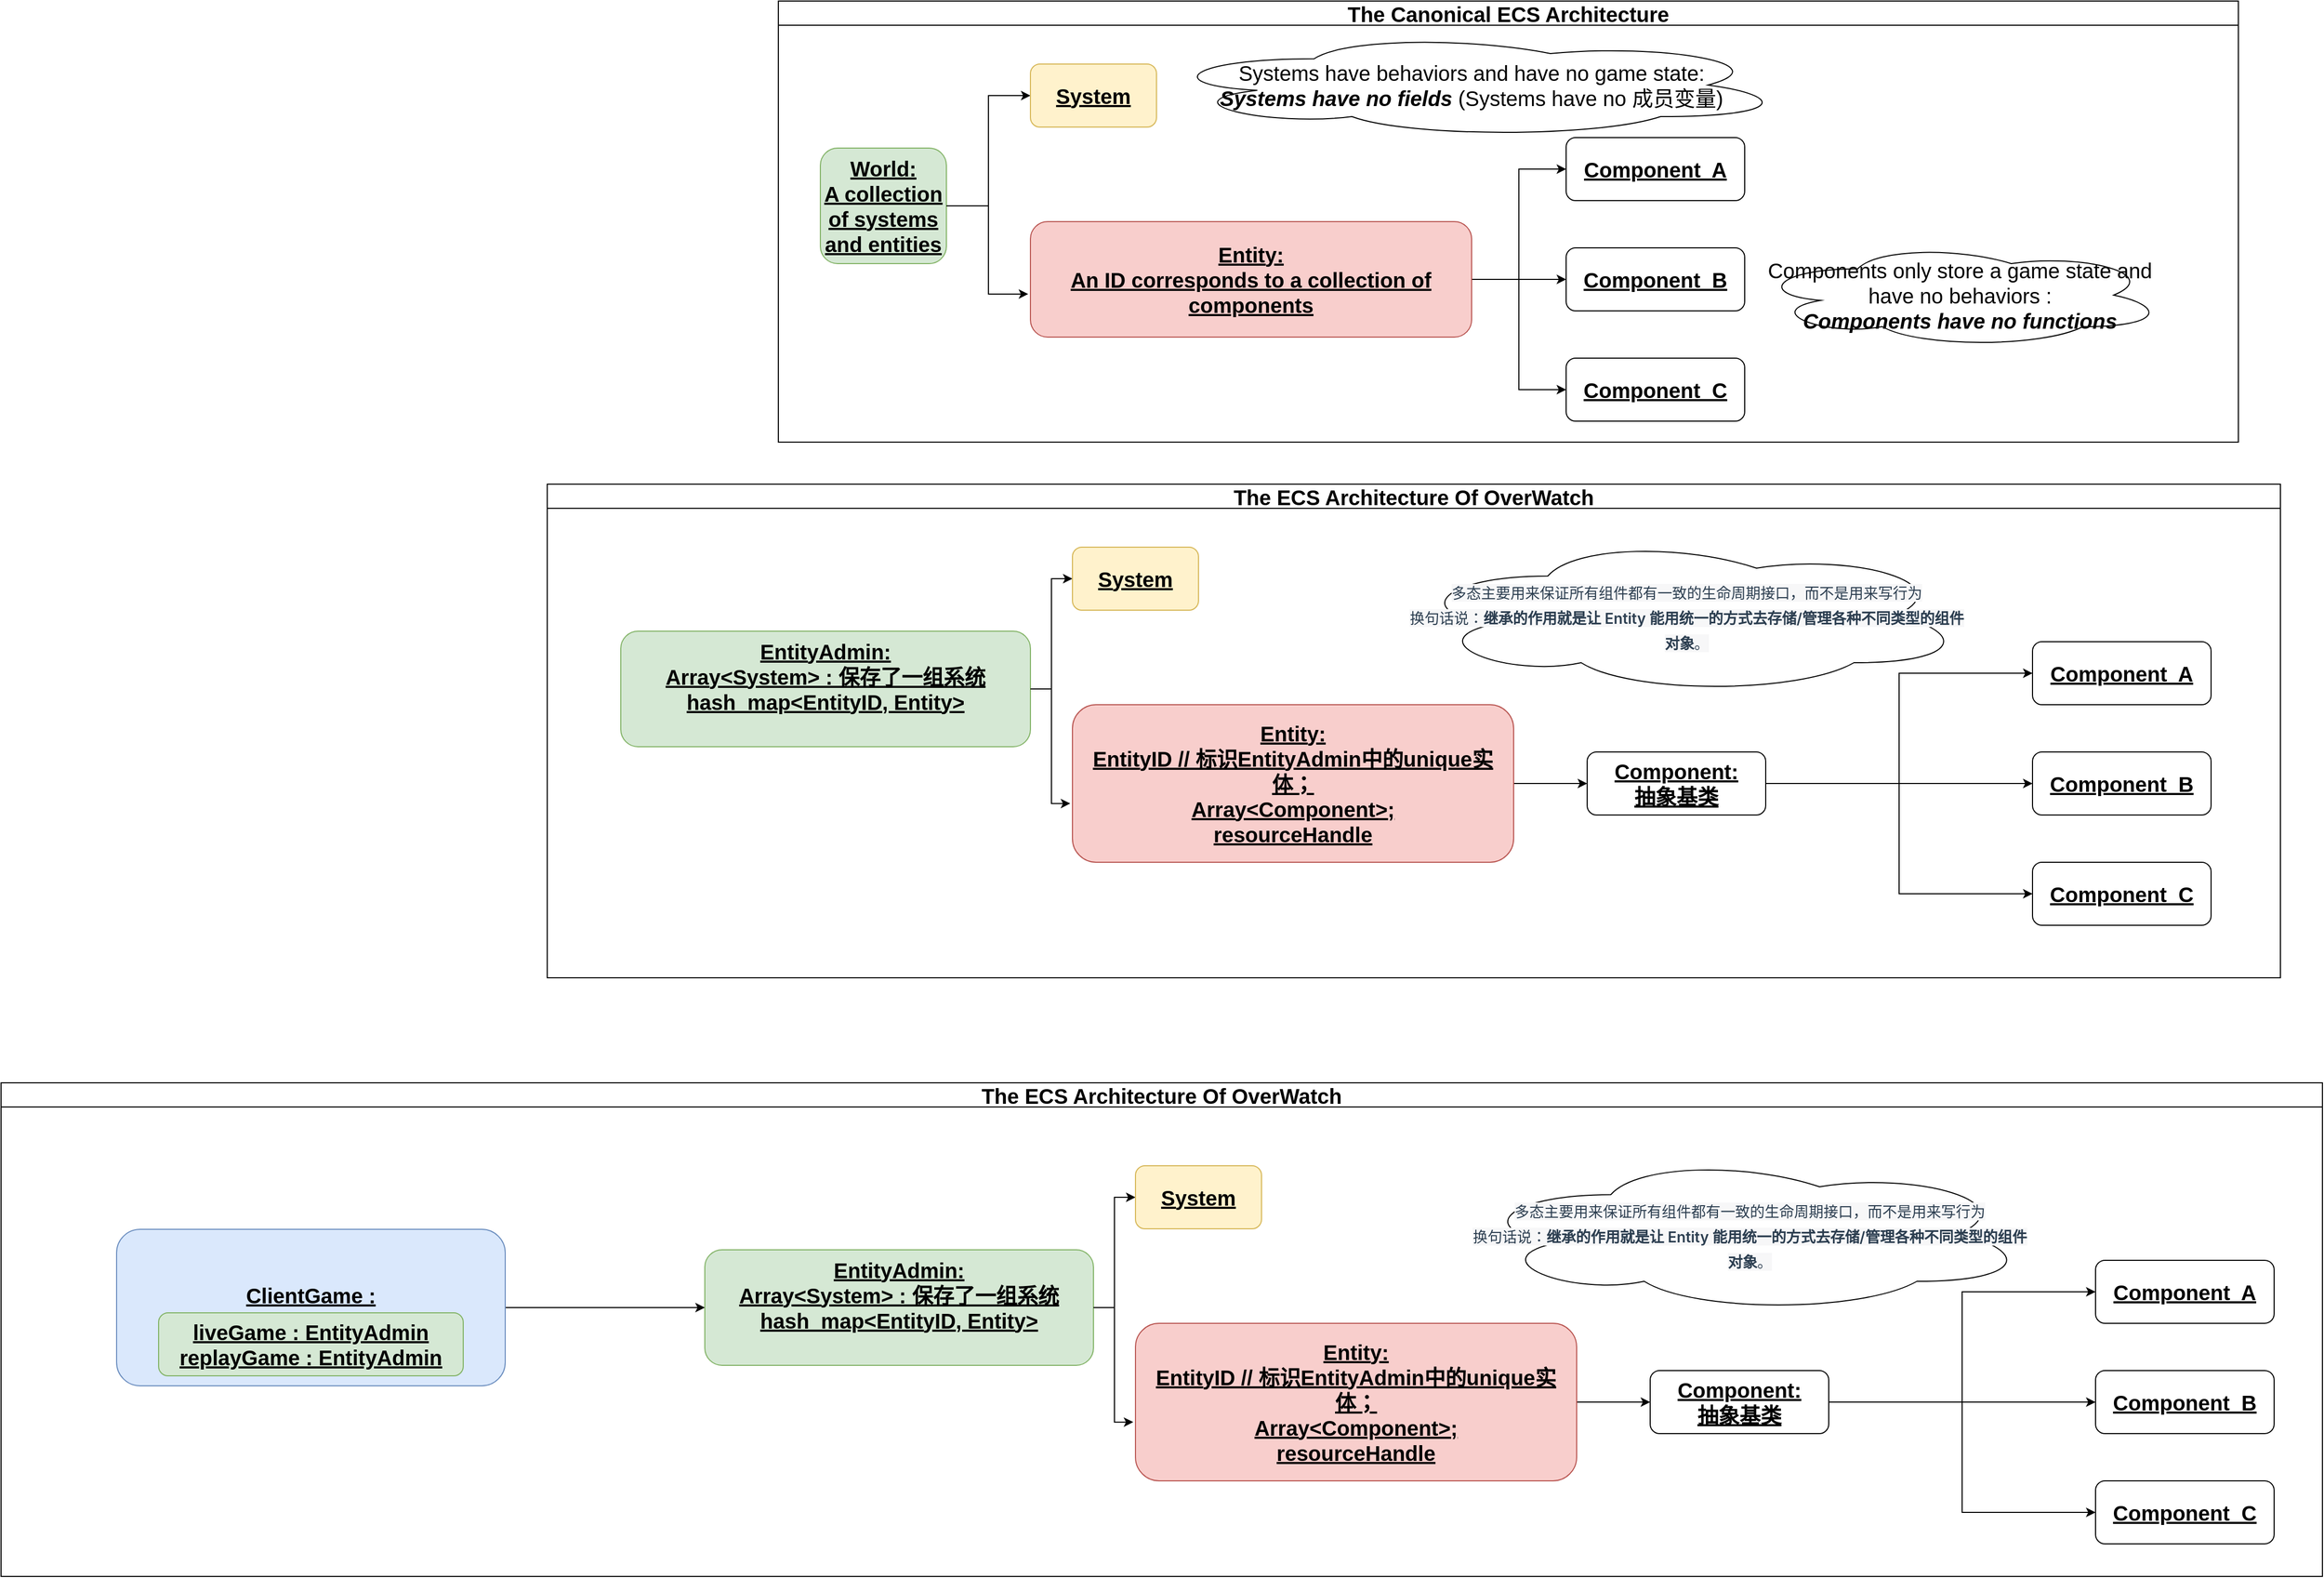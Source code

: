 <mxfile version="28.2.0">
  <diagram name="第 1 页" id="CxN-nvPnmQ1PO7884Idd">
    <mxGraphModel dx="4244" dy="1358" grid="1" gridSize="10" guides="1" tooltips="1" connect="1" arrows="1" fold="1" page="1" pageScale="1" pageWidth="827" pageHeight="1169" math="0" shadow="0">
      <root>
        <mxCell id="0" />
        <mxCell id="1" parent="0" />
        <mxCell id="kjXMb5Oc9gqvb5fUqaoA-7" value="The Canonical ECS Architecture" style="swimlane;whiteSpace=wrap;html=1;fontSize=20;" vertex="1" parent="1">
          <mxGeometry x="-460" y="50" width="1390" height="420" as="geometry" />
        </mxCell>
        <mxCell id="kjXMb5Oc9gqvb5fUqaoA-13" style="edgeStyle=orthogonalEdgeStyle;rounded=0;orthogonalLoop=1;jettySize=auto;html=1;entryX=0;entryY=0.5;entryDx=0;entryDy=0;" edge="1" parent="kjXMb5Oc9gqvb5fUqaoA-7" source="kjXMb5Oc9gqvb5fUqaoA-8" target="kjXMb5Oc9gqvb5fUqaoA-11">
          <mxGeometry relative="1" as="geometry" />
        </mxCell>
        <mxCell id="kjXMb5Oc9gqvb5fUqaoA-8" value="World:&lt;div&gt;A collection of systems and entities&lt;/div&gt;" style="rounded=1;whiteSpace=wrap;html=1;fontStyle=5;fontSize=20;fillColor=#d5e8d4;strokeColor=#82b366;" vertex="1" parent="kjXMb5Oc9gqvb5fUqaoA-7">
          <mxGeometry x="40" y="140" width="120" height="110" as="geometry" />
        </mxCell>
        <mxCell id="kjXMb5Oc9gqvb5fUqaoA-11" value="System" style="rounded=1;whiteSpace=wrap;html=1;fontStyle=5;fontSize=20;fillColor=#fff2cc;strokeColor=#d6b656;" vertex="1" parent="kjXMb5Oc9gqvb5fUqaoA-7">
          <mxGeometry x="240" y="60" width="120" height="60" as="geometry" />
        </mxCell>
        <mxCell id="kjXMb5Oc9gqvb5fUqaoA-26" style="edgeStyle=orthogonalEdgeStyle;rounded=0;orthogonalLoop=1;jettySize=auto;html=1;entryX=0;entryY=0.5;entryDx=0;entryDy=0;" edge="1" parent="kjXMb5Oc9gqvb5fUqaoA-7" source="kjXMb5Oc9gqvb5fUqaoA-12" target="kjXMb5Oc9gqvb5fUqaoA-15">
          <mxGeometry relative="1" as="geometry" />
        </mxCell>
        <mxCell id="kjXMb5Oc9gqvb5fUqaoA-27" style="edgeStyle=orthogonalEdgeStyle;rounded=0;orthogonalLoop=1;jettySize=auto;html=1;exitX=1;exitY=0.5;exitDx=0;exitDy=0;entryX=0;entryY=0.5;entryDx=0;entryDy=0;" edge="1" parent="kjXMb5Oc9gqvb5fUqaoA-7" source="kjXMb5Oc9gqvb5fUqaoA-12" target="kjXMb5Oc9gqvb5fUqaoA-24">
          <mxGeometry relative="1" as="geometry" />
        </mxCell>
        <mxCell id="kjXMb5Oc9gqvb5fUqaoA-28" style="edgeStyle=orthogonalEdgeStyle;rounded=0;orthogonalLoop=1;jettySize=auto;html=1;exitX=1;exitY=0.5;exitDx=0;exitDy=0;entryX=0;entryY=0.5;entryDx=0;entryDy=0;" edge="1" parent="kjXMb5Oc9gqvb5fUqaoA-7" source="kjXMb5Oc9gqvb5fUqaoA-12" target="kjXMb5Oc9gqvb5fUqaoA-25">
          <mxGeometry relative="1" as="geometry" />
        </mxCell>
        <mxCell id="kjXMb5Oc9gqvb5fUqaoA-12" value="Entity:&lt;div&gt;An ID corresponds to a collection of components&lt;/div&gt;" style="rounded=1;whiteSpace=wrap;html=1;fontStyle=5;fontSize=20;fillColor=#f8cecc;strokeColor=#b85450;" vertex="1" parent="kjXMb5Oc9gqvb5fUqaoA-7">
          <mxGeometry x="240" y="210" width="420" height="110" as="geometry" />
        </mxCell>
        <mxCell id="kjXMb5Oc9gqvb5fUqaoA-14" style="edgeStyle=orthogonalEdgeStyle;rounded=0;orthogonalLoop=1;jettySize=auto;html=1;exitX=1;exitY=0.5;exitDx=0;exitDy=0;entryX=-0.005;entryY=0.627;entryDx=0;entryDy=0;entryPerimeter=0;" edge="1" parent="kjXMb5Oc9gqvb5fUqaoA-7" source="kjXMb5Oc9gqvb5fUqaoA-8" target="kjXMb5Oc9gqvb5fUqaoA-12">
          <mxGeometry relative="1" as="geometry" />
        </mxCell>
        <mxCell id="kjXMb5Oc9gqvb5fUqaoA-15" value="Component&amp;nbsp; A" style="rounded=1;whiteSpace=wrap;html=1;fontStyle=5;fontSize=20;" vertex="1" parent="kjXMb5Oc9gqvb5fUqaoA-7">
          <mxGeometry x="750" y="130" width="170" height="60" as="geometry" />
        </mxCell>
        <mxCell id="kjXMb5Oc9gqvb5fUqaoA-24" value="Component&amp;nbsp; B" style="rounded=1;whiteSpace=wrap;html=1;fontStyle=5;fontSize=20;" vertex="1" parent="kjXMb5Oc9gqvb5fUqaoA-7">
          <mxGeometry x="750" y="235" width="170" height="60" as="geometry" />
        </mxCell>
        <mxCell id="kjXMb5Oc9gqvb5fUqaoA-25" value="Component&amp;nbsp; C" style="rounded=1;whiteSpace=wrap;html=1;fontStyle=5;fontSize=20;" vertex="1" parent="kjXMb5Oc9gqvb5fUqaoA-7">
          <mxGeometry x="750" y="340" width="170" height="60" as="geometry" />
        </mxCell>
        <mxCell id="kjXMb5Oc9gqvb5fUqaoA-29" value="Components only store a game state and have no behaviors :&lt;div&gt;&lt;b&gt;&lt;i&gt;Components have no functions&lt;/i&gt;&lt;/b&gt;&lt;/div&gt;" style="ellipse;shape=cloud;whiteSpace=wrap;html=1;fontSize=20;" vertex="1" parent="kjXMb5Oc9gqvb5fUqaoA-7">
          <mxGeometry x="930" y="230" width="390" height="100" as="geometry" />
        </mxCell>
        <mxCell id="kjXMb5Oc9gqvb5fUqaoA-30" value="Systems have behaviors and have no game state:&lt;div&gt;&lt;b&gt;&lt;i&gt;Systems have no fields&lt;/i&gt;&lt;/b&gt; (Systems have no 成员变量)&lt;/div&gt;" style="ellipse;shape=cloud;whiteSpace=wrap;html=1;fontSize=20;" vertex="1" parent="kjXMb5Oc9gqvb5fUqaoA-7">
          <mxGeometry x="360" y="30" width="600" height="100" as="geometry" />
        </mxCell>
        <mxCell id="kjXMb5Oc9gqvb5fUqaoA-31" value="The ECS Architecture Of OverWatch" style="swimlane;whiteSpace=wrap;html=1;fontSize=20;" vertex="1" parent="1">
          <mxGeometry x="-680" y="510" width="1650" height="470" as="geometry" />
        </mxCell>
        <mxCell id="kjXMb5Oc9gqvb5fUqaoA-32" style="edgeStyle=orthogonalEdgeStyle;rounded=0;orthogonalLoop=1;jettySize=auto;html=1;entryX=0;entryY=0.5;entryDx=0;entryDy=0;" edge="1" parent="kjXMb5Oc9gqvb5fUqaoA-31" source="kjXMb5Oc9gqvb5fUqaoA-33" target="kjXMb5Oc9gqvb5fUqaoA-34">
          <mxGeometry relative="1" as="geometry" />
        </mxCell>
        <mxCell id="kjXMb5Oc9gqvb5fUqaoA-33" value="EntityAdmin:&lt;div&gt;Array&amp;lt;System&amp;gt; : 保存了一组系统&lt;/div&gt;&lt;div&gt;hash_map&amp;lt;EntityID, Entity&amp;gt;&lt;br&gt;&lt;div&gt;&lt;br&gt;&lt;/div&gt;&lt;/div&gt;" style="rounded=1;whiteSpace=wrap;html=1;fontStyle=5;fontSize=20;fillColor=#d5e8d4;strokeColor=#82b366;" vertex="1" parent="kjXMb5Oc9gqvb5fUqaoA-31">
          <mxGeometry x="70" y="140" width="390" height="110" as="geometry" />
        </mxCell>
        <mxCell id="kjXMb5Oc9gqvb5fUqaoA-34" value="System" style="rounded=1;whiteSpace=wrap;html=1;fontStyle=5;fontSize=20;fillColor=#fff2cc;strokeColor=#d6b656;" vertex="1" parent="kjXMb5Oc9gqvb5fUqaoA-31">
          <mxGeometry x="500" y="60" width="120" height="60" as="geometry" />
        </mxCell>
        <mxCell id="kjXMb5Oc9gqvb5fUqaoA-35" style="edgeStyle=orthogonalEdgeStyle;rounded=0;orthogonalLoop=1;jettySize=auto;html=1;entryX=0;entryY=0.5;entryDx=0;entryDy=0;exitX=1;exitY=0.5;exitDx=0;exitDy=0;" edge="1" parent="kjXMb5Oc9gqvb5fUqaoA-31" source="kjXMb5Oc9gqvb5fUqaoA-45" target="kjXMb5Oc9gqvb5fUqaoA-40">
          <mxGeometry relative="1" as="geometry" />
        </mxCell>
        <mxCell id="kjXMb5Oc9gqvb5fUqaoA-36" style="edgeStyle=orthogonalEdgeStyle;rounded=0;orthogonalLoop=1;jettySize=auto;html=1;exitX=1;exitY=0.5;exitDx=0;exitDy=0;entryX=0;entryY=0.5;entryDx=0;entryDy=0;" edge="1" parent="kjXMb5Oc9gqvb5fUqaoA-31" source="kjXMb5Oc9gqvb5fUqaoA-45" target="kjXMb5Oc9gqvb5fUqaoA-41">
          <mxGeometry relative="1" as="geometry" />
        </mxCell>
        <mxCell id="kjXMb5Oc9gqvb5fUqaoA-37" style="edgeStyle=orthogonalEdgeStyle;rounded=0;orthogonalLoop=1;jettySize=auto;html=1;exitX=1;exitY=0.5;exitDx=0;exitDy=0;entryX=0;entryY=0.5;entryDx=0;entryDy=0;" edge="1" parent="kjXMb5Oc9gqvb5fUqaoA-31" source="kjXMb5Oc9gqvb5fUqaoA-45" target="kjXMb5Oc9gqvb5fUqaoA-42">
          <mxGeometry relative="1" as="geometry" />
        </mxCell>
        <mxCell id="kjXMb5Oc9gqvb5fUqaoA-47" style="edgeStyle=orthogonalEdgeStyle;rounded=0;orthogonalLoop=1;jettySize=auto;html=1;exitX=1;exitY=0.5;exitDx=0;exitDy=0;entryX=0;entryY=0.5;entryDx=0;entryDy=0;" edge="1" parent="kjXMb5Oc9gqvb5fUqaoA-31" source="kjXMb5Oc9gqvb5fUqaoA-38" target="kjXMb5Oc9gqvb5fUqaoA-45">
          <mxGeometry relative="1" as="geometry" />
        </mxCell>
        <mxCell id="kjXMb5Oc9gqvb5fUqaoA-38" value="Entity:&lt;div&gt;EntityID // 标识EntityAdmin中的unique实体；&lt;/div&gt;&lt;div&gt;Array&amp;lt;Component&amp;gt;;&lt;/div&gt;&lt;div&gt;resourceHandle&lt;/div&gt;" style="rounded=1;whiteSpace=wrap;html=1;fontStyle=5;fontSize=20;fillColor=#f8cecc;strokeColor=#b85450;" vertex="1" parent="kjXMb5Oc9gqvb5fUqaoA-31">
          <mxGeometry x="500" y="210" width="420" height="150" as="geometry" />
        </mxCell>
        <mxCell id="kjXMb5Oc9gqvb5fUqaoA-39" style="edgeStyle=orthogonalEdgeStyle;rounded=0;orthogonalLoop=1;jettySize=auto;html=1;exitX=1;exitY=0.5;exitDx=0;exitDy=0;entryX=-0.005;entryY=0.627;entryDx=0;entryDy=0;entryPerimeter=0;" edge="1" parent="kjXMb5Oc9gqvb5fUqaoA-31" source="kjXMb5Oc9gqvb5fUqaoA-33" target="kjXMb5Oc9gqvb5fUqaoA-38">
          <mxGeometry relative="1" as="geometry" />
        </mxCell>
        <mxCell id="kjXMb5Oc9gqvb5fUqaoA-40" value="Component&amp;nbsp; A" style="rounded=1;whiteSpace=wrap;html=1;fontStyle=5;fontSize=20;" vertex="1" parent="kjXMb5Oc9gqvb5fUqaoA-31">
          <mxGeometry x="1414" y="150" width="170" height="60" as="geometry" />
        </mxCell>
        <mxCell id="kjXMb5Oc9gqvb5fUqaoA-41" value="Component&amp;nbsp; B" style="rounded=1;whiteSpace=wrap;html=1;fontStyle=5;fontSize=20;" vertex="1" parent="kjXMb5Oc9gqvb5fUqaoA-31">
          <mxGeometry x="1414" y="255" width="170" height="60" as="geometry" />
        </mxCell>
        <mxCell id="kjXMb5Oc9gqvb5fUqaoA-42" value="Component&amp;nbsp; C" style="rounded=1;whiteSpace=wrap;html=1;fontStyle=5;fontSize=20;" vertex="1" parent="kjXMb5Oc9gqvb5fUqaoA-31">
          <mxGeometry x="1414" y="360" width="170" height="60" as="geometry" />
        </mxCell>
        <mxCell id="kjXMb5Oc9gqvb5fUqaoA-43" value="&lt;span style=&quot;color: rgb(44, 62, 80); font-family: -apple-system, BlinkMacSystemFont, &amp;quot;Segoe UI&amp;quot;, Roboto, Oxygen, Ubuntu, Cantarell, &amp;quot;Fira Sans&amp;quot;, &amp;quot;Droid Sans&amp;quot;, &amp;quot;Helvetica Neue&amp;quot;, sans-serif; font-size: 14px; text-align: left; background-color: rgb(247, 247, 248);&quot;&gt;多态主要用来保证所有组件都有一致的生命周期接口，而不是用来写行为&lt;/span&gt;&lt;div&gt;&lt;span style=&quot;color: rgb(44, 62, 80); font-family: -apple-system, BlinkMacSystemFont, &amp;quot;Segoe UI&amp;quot;, Roboto, Oxygen, Ubuntu, Cantarell, &amp;quot;Fira Sans&amp;quot;, &amp;quot;Droid Sans&amp;quot;, &amp;quot;Helvetica Neue&amp;quot;, sans-serif; font-size: 14px; text-align: left; background-color: rgb(247, 247, 248);&quot;&gt;换句话说：&lt;span style=&quot;box-sizing: inherit; font-weight: 600;&quot;&gt;继承的作用就是让 Entity 能用统一的方式去存储/管理各种不同类型的组件对象&lt;/span&gt;。&lt;/span&gt;&lt;/div&gt;" style="ellipse;shape=cloud;whiteSpace=wrap;html=1;fontSize=20;" vertex="1" parent="kjXMb5Oc9gqvb5fUqaoA-31">
          <mxGeometry x="820" y="50" width="530" height="150" as="geometry" />
        </mxCell>
        <mxCell id="kjXMb5Oc9gqvb5fUqaoA-45" value="Component:&lt;div&gt;抽象基类&lt;/div&gt;" style="rounded=1;whiteSpace=wrap;html=1;fontStyle=5;fontSize=20;" vertex="1" parent="kjXMb5Oc9gqvb5fUqaoA-31">
          <mxGeometry x="990" y="255" width="170" height="60" as="geometry" />
        </mxCell>
        <mxCell id="kjXMb5Oc9gqvb5fUqaoA-48" value="The ECS Architecture Of OverWatch" style="swimlane;whiteSpace=wrap;html=1;fontSize=20;" vertex="1" parent="1">
          <mxGeometry x="-1200" y="1080" width="2210" height="470" as="geometry" />
        </mxCell>
        <mxCell id="kjXMb5Oc9gqvb5fUqaoA-49" style="edgeStyle=orthogonalEdgeStyle;rounded=0;orthogonalLoop=1;jettySize=auto;html=1;entryX=0;entryY=0.5;entryDx=0;entryDy=0;" edge="1" parent="kjXMb5Oc9gqvb5fUqaoA-48" source="kjXMb5Oc9gqvb5fUqaoA-50" target="kjXMb5Oc9gqvb5fUqaoA-51">
          <mxGeometry relative="1" as="geometry" />
        </mxCell>
        <mxCell id="kjXMb5Oc9gqvb5fUqaoA-50" value="EntityAdmin:&lt;div&gt;Array&amp;lt;System&amp;gt; : 保存了一组系统&lt;/div&gt;&lt;div&gt;hash_map&amp;lt;EntityID, Entity&amp;gt;&lt;br&gt;&lt;div&gt;&lt;br&gt;&lt;/div&gt;&lt;/div&gt;" style="rounded=1;whiteSpace=wrap;html=1;fontStyle=5;fontSize=20;fillColor=#d5e8d4;strokeColor=#82b366;" vertex="1" parent="kjXMb5Oc9gqvb5fUqaoA-48">
          <mxGeometry x="670" y="159" width="370" height="110" as="geometry" />
        </mxCell>
        <mxCell id="kjXMb5Oc9gqvb5fUqaoA-51" value="System" style="rounded=1;whiteSpace=wrap;html=1;fontStyle=5;fontSize=20;fillColor=#fff2cc;strokeColor=#d6b656;" vertex="1" parent="kjXMb5Oc9gqvb5fUqaoA-48">
          <mxGeometry x="1080" y="79" width="120" height="60" as="geometry" />
        </mxCell>
        <mxCell id="kjXMb5Oc9gqvb5fUqaoA-52" style="edgeStyle=orthogonalEdgeStyle;rounded=0;orthogonalLoop=1;jettySize=auto;html=1;entryX=0;entryY=0.5;entryDx=0;entryDy=0;exitX=1;exitY=0.5;exitDx=0;exitDy=0;" edge="1" parent="kjXMb5Oc9gqvb5fUqaoA-48" source="kjXMb5Oc9gqvb5fUqaoA-62" target="kjXMb5Oc9gqvb5fUqaoA-58">
          <mxGeometry relative="1" as="geometry" />
        </mxCell>
        <mxCell id="kjXMb5Oc9gqvb5fUqaoA-53" style="edgeStyle=orthogonalEdgeStyle;rounded=0;orthogonalLoop=1;jettySize=auto;html=1;exitX=1;exitY=0.5;exitDx=0;exitDy=0;entryX=0;entryY=0.5;entryDx=0;entryDy=0;" edge="1" parent="kjXMb5Oc9gqvb5fUqaoA-48" source="kjXMb5Oc9gqvb5fUqaoA-62" target="kjXMb5Oc9gqvb5fUqaoA-59">
          <mxGeometry relative="1" as="geometry" />
        </mxCell>
        <mxCell id="kjXMb5Oc9gqvb5fUqaoA-54" style="edgeStyle=orthogonalEdgeStyle;rounded=0;orthogonalLoop=1;jettySize=auto;html=1;exitX=1;exitY=0.5;exitDx=0;exitDy=0;entryX=0;entryY=0.5;entryDx=0;entryDy=0;" edge="1" parent="kjXMb5Oc9gqvb5fUqaoA-48" source="kjXMb5Oc9gqvb5fUqaoA-62" target="kjXMb5Oc9gqvb5fUqaoA-60">
          <mxGeometry relative="1" as="geometry" />
        </mxCell>
        <mxCell id="kjXMb5Oc9gqvb5fUqaoA-55" style="edgeStyle=orthogonalEdgeStyle;rounded=0;orthogonalLoop=1;jettySize=auto;html=1;exitX=1;exitY=0.5;exitDx=0;exitDy=0;entryX=0;entryY=0.5;entryDx=0;entryDy=0;" edge="1" parent="kjXMb5Oc9gqvb5fUqaoA-48" source="kjXMb5Oc9gqvb5fUqaoA-56" target="kjXMb5Oc9gqvb5fUqaoA-62">
          <mxGeometry relative="1" as="geometry" />
        </mxCell>
        <mxCell id="kjXMb5Oc9gqvb5fUqaoA-56" value="Entity:&lt;div&gt;EntityID // 标识EntityAdmin中的unique实体；&lt;/div&gt;&lt;div&gt;Array&amp;lt;Component&amp;gt;;&lt;/div&gt;&lt;div&gt;resourceHandle&lt;/div&gt;" style="rounded=1;whiteSpace=wrap;html=1;fontStyle=5;fontSize=20;fillColor=#f8cecc;strokeColor=#b85450;" vertex="1" parent="kjXMb5Oc9gqvb5fUqaoA-48">
          <mxGeometry x="1080" y="229" width="420" height="150" as="geometry" />
        </mxCell>
        <mxCell id="kjXMb5Oc9gqvb5fUqaoA-57" style="edgeStyle=orthogonalEdgeStyle;rounded=0;orthogonalLoop=1;jettySize=auto;html=1;exitX=1;exitY=0.5;exitDx=0;exitDy=0;entryX=-0.005;entryY=0.627;entryDx=0;entryDy=0;entryPerimeter=0;" edge="1" parent="kjXMb5Oc9gqvb5fUqaoA-48" source="kjXMb5Oc9gqvb5fUqaoA-50" target="kjXMb5Oc9gqvb5fUqaoA-56">
          <mxGeometry relative="1" as="geometry" />
        </mxCell>
        <mxCell id="kjXMb5Oc9gqvb5fUqaoA-58" value="Component&amp;nbsp; A" style="rounded=1;whiteSpace=wrap;html=1;fontStyle=5;fontSize=20;" vertex="1" parent="kjXMb5Oc9gqvb5fUqaoA-48">
          <mxGeometry x="1994" y="169" width="170" height="60" as="geometry" />
        </mxCell>
        <mxCell id="kjXMb5Oc9gqvb5fUqaoA-59" value="Component&amp;nbsp; B" style="rounded=1;whiteSpace=wrap;html=1;fontStyle=5;fontSize=20;" vertex="1" parent="kjXMb5Oc9gqvb5fUqaoA-48">
          <mxGeometry x="1994" y="274" width="170" height="60" as="geometry" />
        </mxCell>
        <mxCell id="kjXMb5Oc9gqvb5fUqaoA-60" value="Component&amp;nbsp; C" style="rounded=1;whiteSpace=wrap;html=1;fontStyle=5;fontSize=20;" vertex="1" parent="kjXMb5Oc9gqvb5fUqaoA-48">
          <mxGeometry x="1994" y="379" width="170" height="60" as="geometry" />
        </mxCell>
        <mxCell id="kjXMb5Oc9gqvb5fUqaoA-61" value="&lt;span style=&quot;color: rgb(44, 62, 80); font-family: -apple-system, BlinkMacSystemFont, &amp;quot;Segoe UI&amp;quot;, Roboto, Oxygen, Ubuntu, Cantarell, &amp;quot;Fira Sans&amp;quot;, &amp;quot;Droid Sans&amp;quot;, &amp;quot;Helvetica Neue&amp;quot;, sans-serif; font-size: 14px; text-align: left; background-color: rgb(247, 247, 248);&quot;&gt;多态主要用来保证所有组件都有一致的生命周期接口，而不是用来写行为&lt;/span&gt;&lt;div&gt;&lt;span style=&quot;color: rgb(44, 62, 80); font-family: -apple-system, BlinkMacSystemFont, &amp;quot;Segoe UI&amp;quot;, Roboto, Oxygen, Ubuntu, Cantarell, &amp;quot;Fira Sans&amp;quot;, &amp;quot;Droid Sans&amp;quot;, &amp;quot;Helvetica Neue&amp;quot;, sans-serif; font-size: 14px; text-align: left; background-color: rgb(247, 247, 248);&quot;&gt;换句话说：&lt;span style=&quot;box-sizing: inherit; font-weight: 600;&quot;&gt;继承的作用就是让 Entity 能用统一的方式去存储/管理各种不同类型的组件对象&lt;/span&gt;。&lt;/span&gt;&lt;/div&gt;" style="ellipse;shape=cloud;whiteSpace=wrap;html=1;fontSize=20;" vertex="1" parent="kjXMb5Oc9gqvb5fUqaoA-48">
          <mxGeometry x="1400" y="69" width="530" height="150" as="geometry" />
        </mxCell>
        <mxCell id="kjXMb5Oc9gqvb5fUqaoA-62" value="Component:&lt;div&gt;抽象基类&lt;/div&gt;" style="rounded=1;whiteSpace=wrap;html=1;fontStyle=5;fontSize=20;" vertex="1" parent="kjXMb5Oc9gqvb5fUqaoA-48">
          <mxGeometry x="1570" y="274" width="170" height="60" as="geometry" />
        </mxCell>
        <mxCell id="kjXMb5Oc9gqvb5fUqaoA-64" style="edgeStyle=orthogonalEdgeStyle;rounded=0;orthogonalLoop=1;jettySize=auto;html=1;exitX=1;exitY=0.5;exitDx=0;exitDy=0;entryX=0;entryY=0.5;entryDx=0;entryDy=0;" edge="1" parent="kjXMb5Oc9gqvb5fUqaoA-48" source="kjXMb5Oc9gqvb5fUqaoA-63" target="kjXMb5Oc9gqvb5fUqaoA-50">
          <mxGeometry relative="1" as="geometry" />
        </mxCell>
        <mxCell id="kjXMb5Oc9gqvb5fUqaoA-63" value="&lt;div&gt;&lt;div&gt;ClientGame :&lt;br&gt;&lt;/div&gt;&lt;/div&gt;&lt;div&gt;&lt;br&gt;&lt;/div&gt;" style="rounded=1;whiteSpace=wrap;html=1;fontStyle=5;fontSize=20;fillColor=#dae8fc;strokeColor=#6c8ebf;" vertex="1" parent="kjXMb5Oc9gqvb5fUqaoA-48">
          <mxGeometry x="110" y="139.5" width="370" height="149" as="geometry" />
        </mxCell>
        <mxCell id="kjXMb5Oc9gqvb5fUqaoA-66" value="&lt;div&gt;&lt;div&gt;liveGame : EntityAdmin&lt;/div&gt;&lt;/div&gt;&lt;div&gt;replayGame : EntityAdmin&lt;/div&gt;" style="rounded=1;whiteSpace=wrap;html=1;fontStyle=5;fontSize=20;fillColor=#d5e8d4;strokeColor=#82b366;verticalAlign=top;" vertex="1" parent="kjXMb5Oc9gqvb5fUqaoA-48">
          <mxGeometry x="150" y="219" width="290" height="60" as="geometry" />
        </mxCell>
      </root>
    </mxGraphModel>
  </diagram>
</mxfile>

